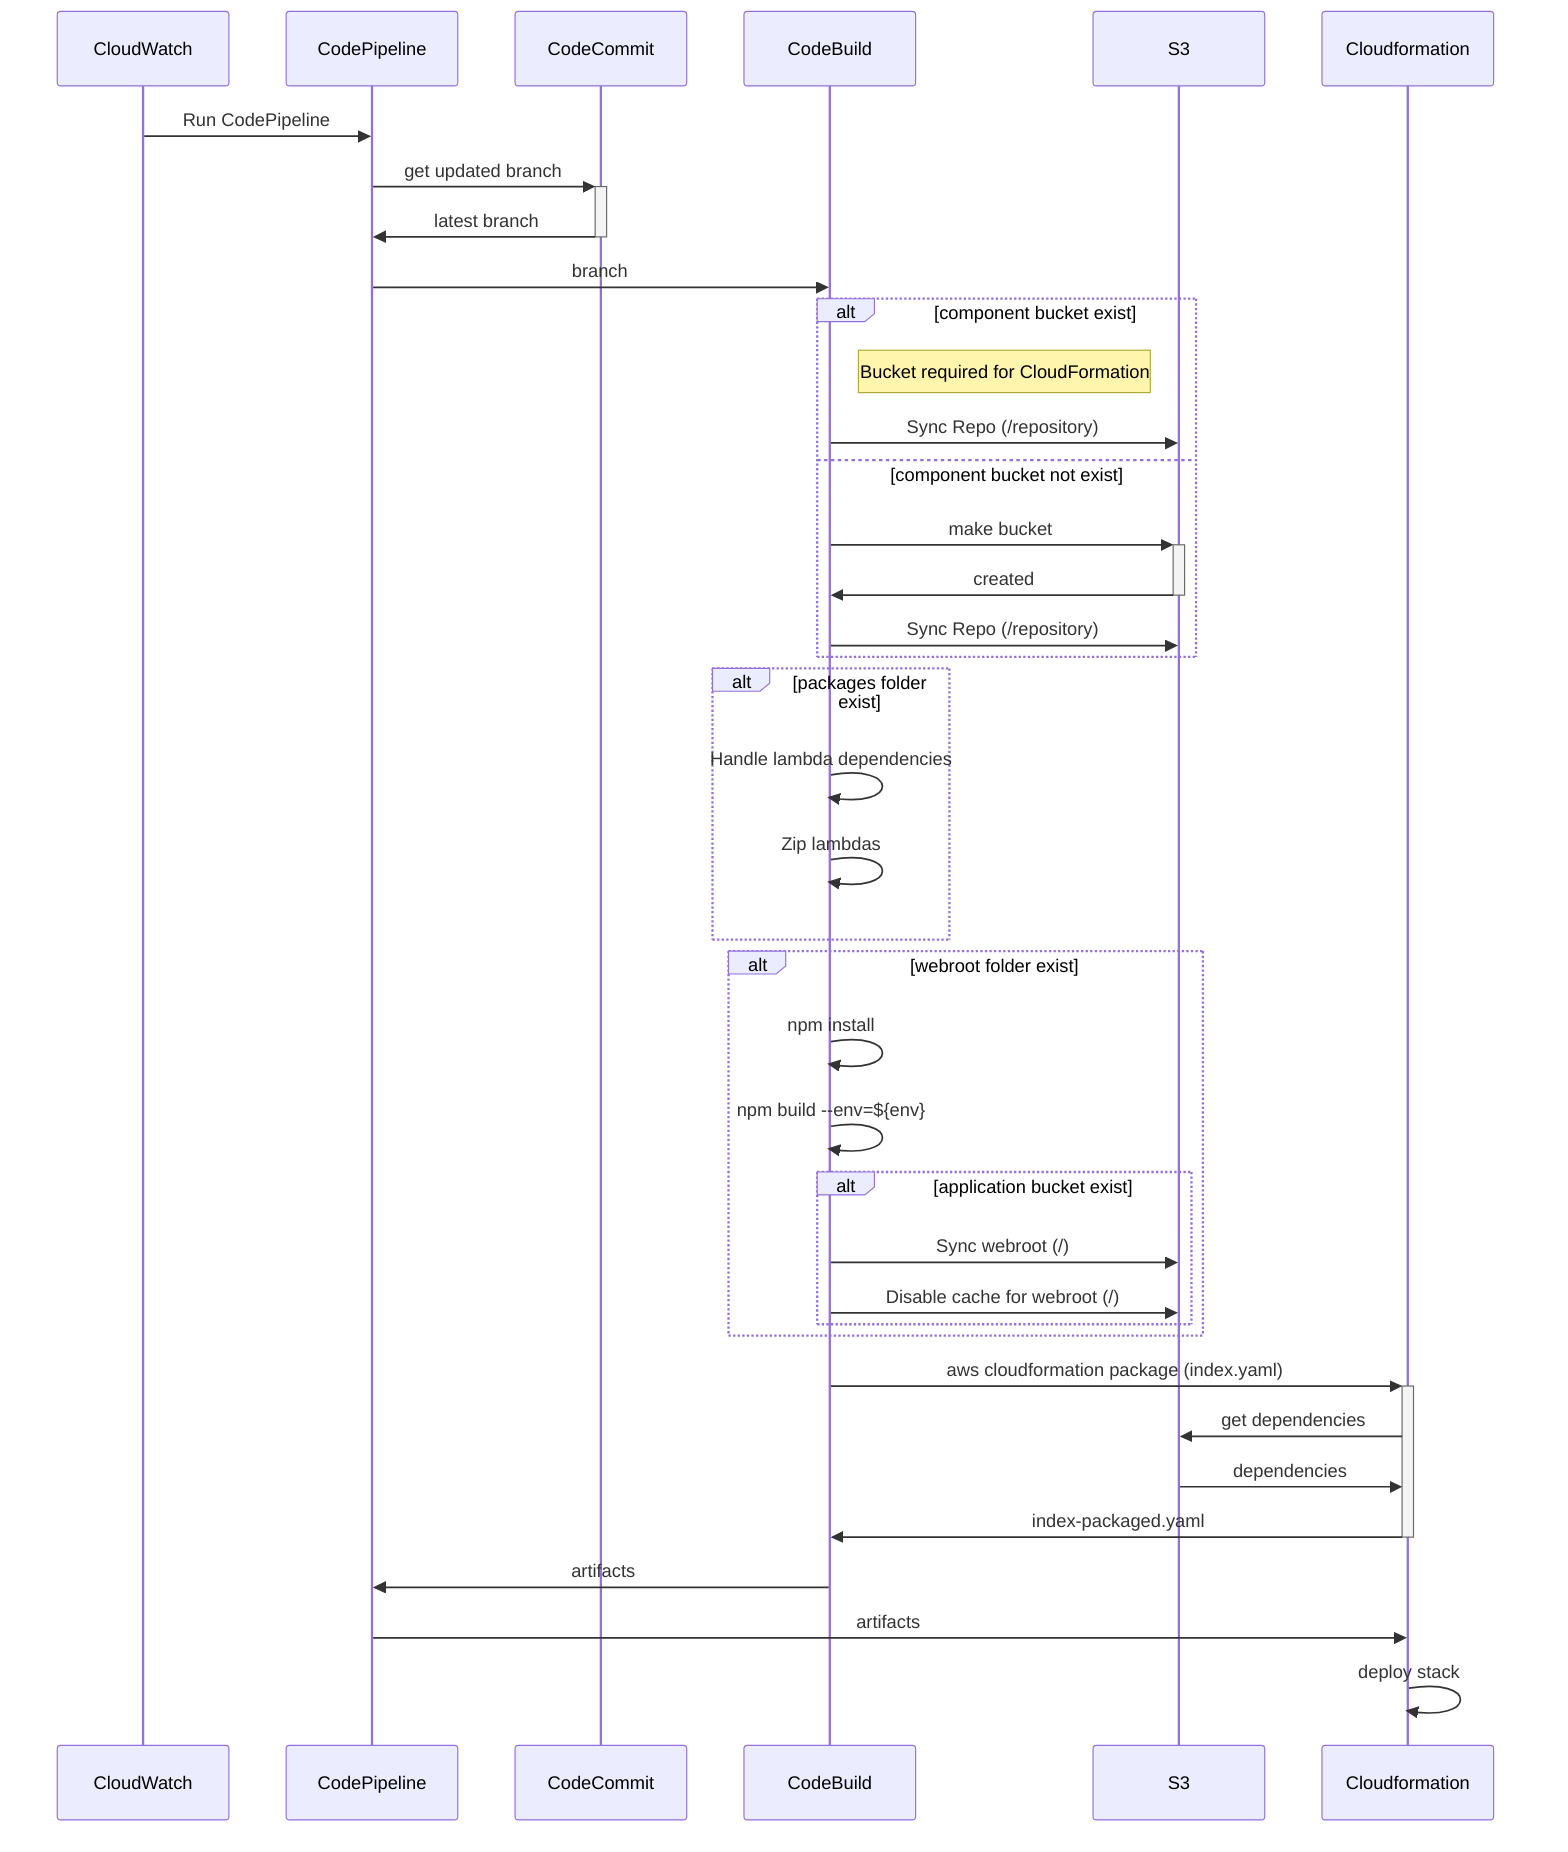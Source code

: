 sequenceDiagram

    CloudWatch->>CodePipeline: Run CodePipeline

        CodePipeline->>+CodeCommit: get updated branch
        CodeCommit->>-CodePipeline: latest branch

        CodePipeline->>CodeBuild: branch

            alt component bucket exist
                Note right of CodeBuild: Bucket required for CloudFormation
                CodeBuild->>S3: Sync Repo (/repository)
            else component bucket not exist
                CodeBuild->>+S3: make bucket
                S3->>-CodeBuild: created
                CodeBuild->>S3: Sync Repo (/repository)
            end

            alt packages folder exist
                CodeBuild->>CodeBuild: Handle lambda dependencies
                CodeBuild->>CodeBuild: Zip lambdas
            end

            alt webroot folder exist
                CodeBuild->>CodeBuild: npm install
                CodeBuild->>CodeBuild: npm build --env=${env}

                alt application bucket exist
                CodeBuild->>S3: Sync webroot (/)
                CodeBuild->>S3: Disable cache for webroot (/)
                end
            end

            CodeBuild->>+Cloudformation: aws cloudformation package (index.yaml)
                Cloudformation->>S3: get dependencies
                    S3->>Cloudformation: dependencies
                Cloudformation->>-CodeBuild: index-packaged.yaml

            CodeBuild->>CodePipeline: artifacts

        CodePipeline->>Cloudformation: artifacts

        Cloudformation->>Cloudformation: deploy stack